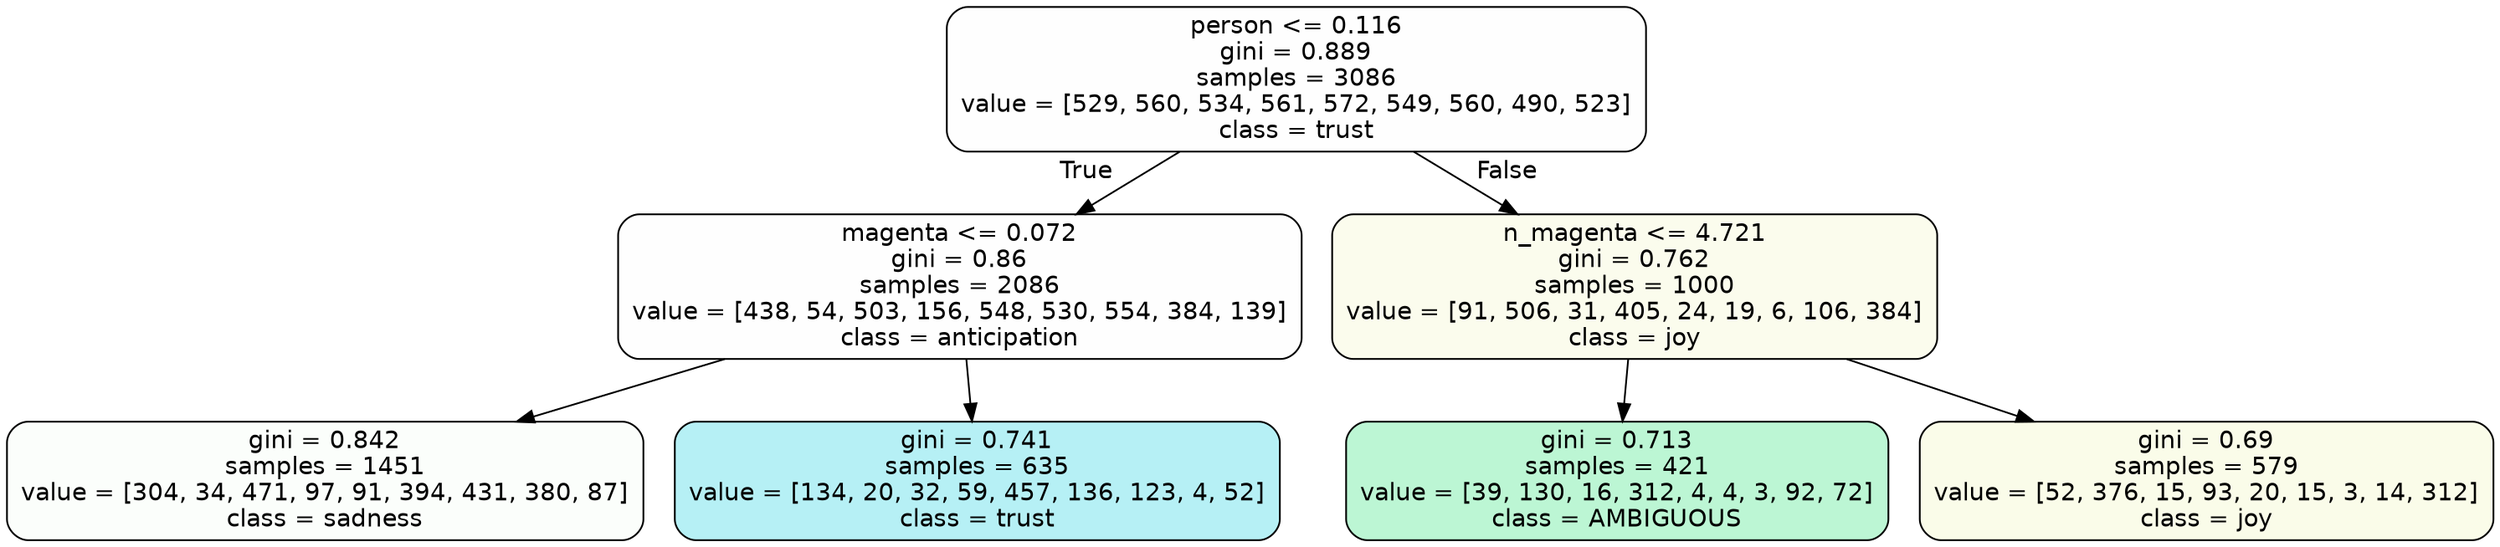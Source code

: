 digraph Tree {
node [shape=box, style="filled, rounded", color="black", fontname=helvetica] ;
edge [fontname=helvetica] ;
0 [label="person <= 0.116\ngini = 0.889\nsamples = 3086\nvalue = [529, 560, 534, 561, 572, 549, 560, 490, 523]\nclass = trust", fillcolor="#39d7e501"] ;
1 [label="magenta <= 0.072\ngini = 0.86\nsamples = 2086\nvalue = [438, 54, 503, 156, 548, 530, 554, 384, 139]\nclass = anticipation", fillcolor="#8139e501"] ;
0 -> 1 [labeldistance=2.5, labelangle=45, headlabel="True"] ;
2 [label="gini = 0.842\nsamples = 1451\nvalue = [304, 34, 471, 97, 91, 394, 431, 380, 87]\nclass = sadness", fillcolor="#64e53905"] ;
1 -> 2 ;
3 [label="gini = 0.741\nsamples = 635\nvalue = [134, 20, 32, 59, 457, 136, 123, 4, 52]\nclass = trust", fillcolor="#39d7e55d"] ;
1 -> 3 ;
4 [label="n_magenta <= 4.721\ngini = 0.762\nsamples = 1000\nvalue = [91, 506, 31, 405, 24, 19, 6, 106, 384]\nclass = joy", fillcolor="#d7e53916"] ;
0 -> 4 [labeldistance=2.5, labelangle=-45, headlabel="False"] ;
5 [label="gini = 0.713\nsamples = 421\nvalue = [39, 130, 16, 312, 4, 4, 3, 92, 72]\nclass = AMBIGUOUS", fillcolor="#39e58156"] ;
4 -> 5 ;
6 [label="gini = 0.69\nsamples = 579\nvalue = [52, 376, 15, 93, 20, 15, 3, 14, 312]\nclass = joy", fillcolor="#d7e5391c"] ;
4 -> 6 ;
}